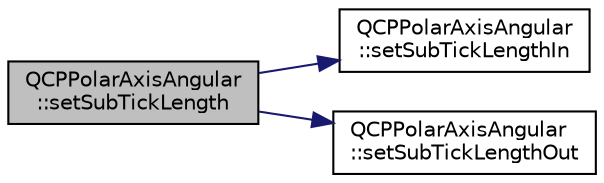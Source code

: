 digraph "QCPPolarAxisAngular::setSubTickLength"
{
 // LATEX_PDF_SIZE
  edge [fontname="Helvetica",fontsize="10",labelfontname="Helvetica",labelfontsize="10"];
  node [fontname="Helvetica",fontsize="10",shape=record];
  rankdir="LR";
  Node1 [label="QCPPolarAxisAngular\l::setSubTickLength",height=0.2,width=0.4,color="black", fillcolor="grey75", style="filled", fontcolor="black",tooltip=" "];
  Node1 -> Node2 [color="midnightblue",fontsize="10",style="solid",fontname="Helvetica"];
  Node2 [label="QCPPolarAxisAngular\l::setSubTickLengthIn",height=0.2,width=0.4,color="black", fillcolor="white", style="filled",URL="$classQCPPolarAxisAngular.html#a953513417d18c9380d0cee0870f35c45",tooltip=" "];
  Node1 -> Node3 [color="midnightblue",fontsize="10",style="solid",fontname="Helvetica"];
  Node3 [label="QCPPolarAxisAngular\l::setSubTickLengthOut",height=0.2,width=0.4,color="black", fillcolor="white", style="filled",URL="$classQCPPolarAxisAngular.html#a9bb670f94f8402f8e1654fcc87d7fae1",tooltip=" "];
}
